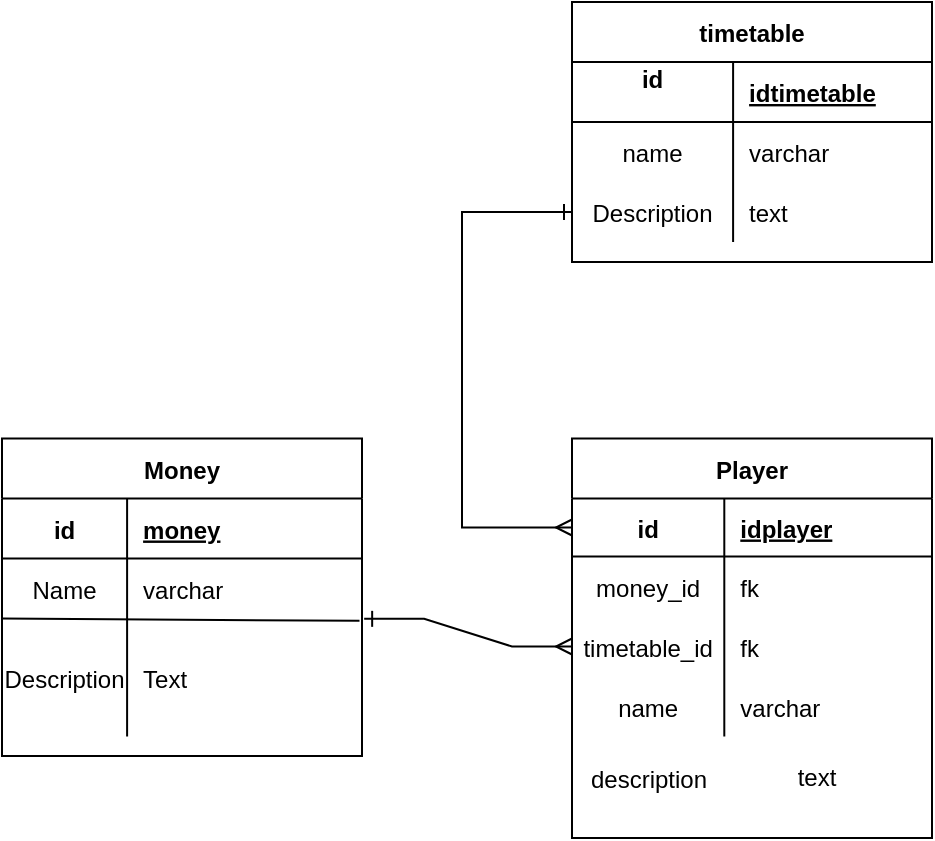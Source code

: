 <mxfile version="15.5.8" type="device"><diagram id="-oKt8M-A-XIeJBn6rVSu" name="Page-1"><mxGraphModel dx="1038" dy="596" grid="1" gridSize="10" guides="1" tooltips="1" connect="1" arrows="1" fold="1" page="1" pageScale="1" pageWidth="300000" pageHeight="300000" math="0" shadow="0"><root><mxCell id="0"/><mxCell id="1" parent="0"/><mxCell id="iiKmWWzBk5WKIRumK6L6-1" value="Money" style="shape=table;startSize=30;container=1;collapsible=1;childLayout=tableLayout;fixedRows=1;rowLines=0;fontStyle=1;align=center;resizeLast=1;fillColor=none;gradientColor=none;" vertex="1" parent="1"><mxGeometry x="130" y="348.25" width="180" height="158.75" as="geometry"><mxRectangle x="-83" y="305.25" width="65" height="30" as="alternateBounds"/></mxGeometry></mxCell><mxCell id="iiKmWWzBk5WKIRumK6L6-2" value="" style="shape=partialRectangle;collapsible=0;dropTarget=0;pointerEvents=0;fillColor=none;top=0;left=0;bottom=1;right=0;points=[[0,0.5],[1,0.5]];portConstraint=eastwest;" vertex="1" parent="iiKmWWzBk5WKIRumK6L6-1"><mxGeometry y="30" width="180" height="30" as="geometry"/></mxCell><mxCell id="iiKmWWzBk5WKIRumK6L6-3" value="id" style="shape=partialRectangle;connectable=0;fillColor=none;top=0;left=0;bottom=0;right=0;fontStyle=1;overflow=hidden;" vertex="1" parent="iiKmWWzBk5WKIRumK6L6-2"><mxGeometry width="62.55" height="30" as="geometry"><mxRectangle width="62.55" height="30" as="alternateBounds"/></mxGeometry></mxCell><mxCell id="iiKmWWzBk5WKIRumK6L6-4" value="money" style="shape=partialRectangle;connectable=0;fillColor=none;top=0;left=0;bottom=0;right=0;align=left;spacingLeft=6;fontStyle=5;overflow=hidden;" vertex="1" parent="iiKmWWzBk5WKIRumK6L6-2"><mxGeometry x="62.55" width="117.45" height="30" as="geometry"><mxRectangle width="117.45" height="30" as="alternateBounds"/></mxGeometry></mxCell><mxCell id="iiKmWWzBk5WKIRumK6L6-5" value="" style="shape=partialRectangle;collapsible=0;dropTarget=0;pointerEvents=0;fillColor=none;top=0;left=0;bottom=0;right=0;points=[[0,0.5],[1,0.5]];portConstraint=eastwest;" vertex="1" parent="iiKmWWzBk5WKIRumK6L6-1"><mxGeometry y="60" width="180" height="30" as="geometry"/></mxCell><mxCell id="iiKmWWzBk5WKIRumK6L6-6" value="Name" style="shape=partialRectangle;connectable=0;fillColor=none;top=0;left=0;bottom=0;right=0;editable=1;overflow=hidden;" vertex="1" parent="iiKmWWzBk5WKIRumK6L6-5"><mxGeometry width="62.55" height="30" as="geometry"><mxRectangle width="62.55" height="30" as="alternateBounds"/></mxGeometry></mxCell><mxCell id="iiKmWWzBk5WKIRumK6L6-7" value="varchar" style="shape=partialRectangle;connectable=0;fillColor=none;top=0;left=0;bottom=0;right=0;align=left;spacingLeft=6;overflow=hidden;" vertex="1" parent="iiKmWWzBk5WKIRumK6L6-5"><mxGeometry x="62.55" width="117.45" height="30" as="geometry"><mxRectangle width="117.45" height="30" as="alternateBounds"/></mxGeometry></mxCell><mxCell id="iiKmWWzBk5WKIRumK6L6-8" value="" style="shape=partialRectangle;collapsible=0;dropTarget=0;pointerEvents=0;fillColor=none;top=0;left=0;bottom=0;right=0;points=[[0,0.5],[1,0.5]];portConstraint=eastwest;" vertex="1" parent="iiKmWWzBk5WKIRumK6L6-1"><mxGeometry y="90" width="180" height="59" as="geometry"/></mxCell><mxCell id="iiKmWWzBk5WKIRumK6L6-9" value="Description" style="shape=partialRectangle;connectable=0;fillColor=none;top=0;left=0;bottom=0;right=0;editable=1;overflow=hidden;" vertex="1" parent="iiKmWWzBk5WKIRumK6L6-8"><mxGeometry width="62.55" height="59" as="geometry"><mxRectangle width="62.55" height="59" as="alternateBounds"/></mxGeometry></mxCell><mxCell id="iiKmWWzBk5WKIRumK6L6-10" value="Text" style="shape=partialRectangle;connectable=0;fillColor=none;top=0;left=0;bottom=0;right=0;align=left;spacingLeft=6;overflow=hidden;" vertex="1" parent="iiKmWWzBk5WKIRumK6L6-8"><mxGeometry x="62.55" width="117.45" height="59" as="geometry"><mxRectangle width="117.45" height="59" as="alternateBounds"/></mxGeometry></mxCell><mxCell id="iiKmWWzBk5WKIRumK6L6-11" value="" style="endArrow=none;html=1;rounded=0;entryX=0.993;entryY=0.02;entryDx=0;entryDy=0;entryPerimeter=0;" edge="1" parent="1" target="iiKmWWzBk5WKIRumK6L6-8"><mxGeometry relative="1" as="geometry"><mxPoint x="130" y="438.25" as="sourcePoint"/><mxPoint x="290" y="438.25" as="targetPoint"/></mxGeometry></mxCell><mxCell id="iiKmWWzBk5WKIRumK6L6-12" value="Player" style="shape=table;startSize=30;container=1;collapsible=1;childLayout=tableLayout;fixedRows=1;rowLines=0;fontStyle=1;align=center;resizeLast=1;fillColor=none;gradientColor=none;" vertex="1" parent="1"><mxGeometry x="415" y="348.25" width="180" height="199.75" as="geometry"><mxRectangle x="202" y="305.25" width="63" height="30" as="alternateBounds"/></mxGeometry></mxCell><mxCell id="iiKmWWzBk5WKIRumK6L6-13" value="" style="shape=partialRectangle;collapsible=0;dropTarget=0;pointerEvents=0;fillColor=none;top=0;left=0;bottom=1;right=0;points=[[0,0.5],[1,0.5]];portConstraint=eastwest;" vertex="1" parent="iiKmWWzBk5WKIRumK6L6-12"><mxGeometry y="30" width="180" height="29" as="geometry"/></mxCell><mxCell id="iiKmWWzBk5WKIRumK6L6-14" value="id" style="shape=partialRectangle;connectable=0;fillColor=none;top=0;left=0;bottom=0;right=0;fontStyle=1;overflow=hidden;" vertex="1" parent="iiKmWWzBk5WKIRumK6L6-13"><mxGeometry width="76.15" height="29" as="geometry"><mxRectangle width="76.15" height="29" as="alternateBounds"/></mxGeometry></mxCell><mxCell id="iiKmWWzBk5WKIRumK6L6-15" value="idplayer" style="shape=partialRectangle;connectable=0;fillColor=none;top=0;left=0;bottom=0;right=0;align=left;spacingLeft=6;fontStyle=5;overflow=hidden;" vertex="1" parent="iiKmWWzBk5WKIRumK6L6-13"><mxGeometry x="76.15" width="103.85" height="29" as="geometry"><mxRectangle width="103.85" height="29" as="alternateBounds"/></mxGeometry></mxCell><mxCell id="iiKmWWzBk5WKIRumK6L6-16" value="" style="shape=partialRectangle;collapsible=0;dropTarget=0;pointerEvents=0;fillColor=none;top=0;left=0;bottom=0;right=0;points=[[0,0.5],[1,0.5]];portConstraint=eastwest;" vertex="1" parent="iiKmWWzBk5WKIRumK6L6-12"><mxGeometry y="59" width="180" height="30" as="geometry"/></mxCell><mxCell id="iiKmWWzBk5WKIRumK6L6-17" value="money_id" style="shape=partialRectangle;connectable=0;fillColor=none;top=0;left=0;bottom=0;right=0;editable=1;overflow=hidden;" vertex="1" parent="iiKmWWzBk5WKIRumK6L6-16"><mxGeometry width="76.15" height="30" as="geometry"><mxRectangle width="76.15" height="30" as="alternateBounds"/></mxGeometry></mxCell><mxCell id="iiKmWWzBk5WKIRumK6L6-18" value="fk" style="shape=partialRectangle;connectable=0;fillColor=none;top=0;left=0;bottom=0;right=0;align=left;spacingLeft=6;overflow=hidden;" vertex="1" parent="iiKmWWzBk5WKIRumK6L6-16"><mxGeometry x="76.15" width="103.85" height="30" as="geometry"><mxRectangle width="103.85" height="30" as="alternateBounds"/></mxGeometry></mxCell><mxCell id="iiKmWWzBk5WKIRumK6L6-19" value="" style="shape=partialRectangle;collapsible=0;dropTarget=0;pointerEvents=0;fillColor=none;top=0;left=0;bottom=0;right=0;points=[[0,0.5],[1,0.5]];portConstraint=eastwest;" vertex="1" parent="iiKmWWzBk5WKIRumK6L6-12"><mxGeometry y="89" width="180" height="30" as="geometry"/></mxCell><mxCell id="iiKmWWzBk5WKIRumK6L6-20" value="timetable_id" style="shape=partialRectangle;connectable=0;fillColor=none;top=0;left=0;bottom=0;right=0;editable=1;overflow=hidden;" vertex="1" parent="iiKmWWzBk5WKIRumK6L6-19"><mxGeometry width="76.15" height="30" as="geometry"><mxRectangle width="76.15" height="30" as="alternateBounds"/></mxGeometry></mxCell><mxCell id="iiKmWWzBk5WKIRumK6L6-21" value="fk" style="shape=partialRectangle;connectable=0;fillColor=none;top=0;left=0;bottom=0;right=0;align=left;spacingLeft=6;overflow=hidden;" vertex="1" parent="iiKmWWzBk5WKIRumK6L6-19"><mxGeometry x="76.15" width="103.85" height="30" as="geometry"><mxRectangle width="103.85" height="30" as="alternateBounds"/></mxGeometry></mxCell><mxCell id="iiKmWWzBk5WKIRumK6L6-22" value="" style="shape=partialRectangle;collapsible=0;dropTarget=0;pointerEvents=0;fillColor=none;top=0;left=0;bottom=0;right=0;points=[[0,0.5],[1,0.5]];portConstraint=eastwest;" vertex="1" parent="iiKmWWzBk5WKIRumK6L6-12"><mxGeometry y="119" width="180" height="30" as="geometry"/></mxCell><mxCell id="iiKmWWzBk5WKIRumK6L6-23" value="name" style="shape=partialRectangle;connectable=0;fillColor=none;top=0;left=0;bottom=0;right=0;editable=1;overflow=hidden;" vertex="1" parent="iiKmWWzBk5WKIRumK6L6-22"><mxGeometry width="76.15" height="30" as="geometry"><mxRectangle width="76.15" height="30" as="alternateBounds"/></mxGeometry></mxCell><mxCell id="iiKmWWzBk5WKIRumK6L6-24" value="varchar" style="shape=partialRectangle;connectable=0;fillColor=none;top=0;left=0;bottom=0;right=0;align=left;spacingLeft=6;overflow=hidden;" vertex="1" parent="iiKmWWzBk5WKIRumK6L6-22"><mxGeometry x="76.15" width="103.85" height="30" as="geometry"><mxRectangle width="103.85" height="30" as="alternateBounds"/></mxGeometry></mxCell><mxCell id="iiKmWWzBk5WKIRumK6L6-25" value="" style="edgeStyle=entityRelationEdgeStyle;fontSize=12;html=1;endArrow=ERmany;endFill=0;rounded=0;exitX=1.006;exitY=0.003;exitDx=0;exitDy=0;exitPerimeter=0;entryX=0;entryY=0.5;entryDx=0;entryDy=0;startArrow=ERone;startFill=0;" edge="1" parent="1" source="iiKmWWzBk5WKIRumK6L6-8" target="iiKmWWzBk5WKIRumK6L6-19"><mxGeometry width="100" height="100" relative="1" as="geometry"><mxPoint x="274" y="652" as="sourcePoint"/><mxPoint x="416" y="438" as="targetPoint"/></mxGeometry></mxCell><mxCell id="iiKmWWzBk5WKIRumK6L6-26" value="timetable" style="shape=table;startSize=30;container=1;collapsible=1;childLayout=tableLayout;fixedRows=1;rowLines=0;fontStyle=1;align=center;resizeLast=1;fillColor=none;gradientColor=none;" vertex="1" parent="1"><mxGeometry x="415" y="130" width="180" height="130" as="geometry"/></mxCell><mxCell id="iiKmWWzBk5WKIRumK6L6-27" value="" style="shape=partialRectangle;collapsible=0;dropTarget=0;pointerEvents=0;fillColor=none;top=0;left=0;bottom=1;right=0;points=[[0,0.5],[1,0.5]];portConstraint=eastwest;" vertex="1" parent="iiKmWWzBk5WKIRumK6L6-26"><mxGeometry y="30" width="180" height="30" as="geometry"/></mxCell><mxCell id="iiKmWWzBk5WKIRumK6L6-28" value="id&#10;" style="shape=partialRectangle;connectable=0;fillColor=none;top=0;left=0;bottom=0;right=0;fontStyle=1;overflow=hidden;" vertex="1" parent="iiKmWWzBk5WKIRumK6L6-27"><mxGeometry width="80.55" height="30" as="geometry"><mxRectangle width="80.55" height="30" as="alternateBounds"/></mxGeometry></mxCell><mxCell id="iiKmWWzBk5WKIRumK6L6-29" value="idtimetable" style="shape=partialRectangle;connectable=0;fillColor=none;top=0;left=0;bottom=0;right=0;align=left;spacingLeft=6;fontStyle=5;overflow=hidden;" vertex="1" parent="iiKmWWzBk5WKIRumK6L6-27"><mxGeometry x="80.55" width="99.45" height="30" as="geometry"><mxRectangle width="99.45" height="30" as="alternateBounds"/></mxGeometry></mxCell><mxCell id="iiKmWWzBk5WKIRumK6L6-30" value="" style="shape=partialRectangle;collapsible=0;dropTarget=0;pointerEvents=0;fillColor=none;top=0;left=0;bottom=0;right=0;points=[[0,0.5],[1,0.5]];portConstraint=eastwest;" vertex="1" parent="iiKmWWzBk5WKIRumK6L6-26"><mxGeometry y="60" width="180" height="30" as="geometry"/></mxCell><mxCell id="iiKmWWzBk5WKIRumK6L6-31" value="name" style="shape=partialRectangle;connectable=0;fillColor=none;top=0;left=0;bottom=0;right=0;editable=1;overflow=hidden;" vertex="1" parent="iiKmWWzBk5WKIRumK6L6-30"><mxGeometry width="80.55" height="30" as="geometry"><mxRectangle width="80.55" height="30" as="alternateBounds"/></mxGeometry></mxCell><mxCell id="iiKmWWzBk5WKIRumK6L6-32" value="varchar" style="shape=partialRectangle;connectable=0;fillColor=none;top=0;left=0;bottom=0;right=0;align=left;spacingLeft=6;overflow=hidden;" vertex="1" parent="iiKmWWzBk5WKIRumK6L6-30"><mxGeometry x="80.55" width="99.45" height="30" as="geometry"><mxRectangle width="99.45" height="30" as="alternateBounds"/></mxGeometry></mxCell><mxCell id="iiKmWWzBk5WKIRumK6L6-33" value="" style="shape=partialRectangle;collapsible=0;dropTarget=0;pointerEvents=0;fillColor=none;top=0;left=0;bottom=0;right=0;points=[[0,0.5],[1,0.5]];portConstraint=eastwest;" vertex="1" parent="iiKmWWzBk5WKIRumK6L6-26"><mxGeometry y="90" width="180" height="30" as="geometry"/></mxCell><mxCell id="iiKmWWzBk5WKIRumK6L6-34" value="Description" style="shape=partialRectangle;connectable=0;fillColor=none;top=0;left=0;bottom=0;right=0;editable=1;overflow=hidden;" vertex="1" parent="iiKmWWzBk5WKIRumK6L6-33"><mxGeometry width="80.55" height="30" as="geometry"><mxRectangle width="80.55" height="30" as="alternateBounds"/></mxGeometry></mxCell><mxCell id="iiKmWWzBk5WKIRumK6L6-35" value="text" style="shape=partialRectangle;connectable=0;fillColor=none;top=0;left=0;bottom=0;right=0;align=left;spacingLeft=6;overflow=hidden;" vertex="1" parent="iiKmWWzBk5WKIRumK6L6-33"><mxGeometry x="80.55" width="99.45" height="30" as="geometry"><mxRectangle width="99.45" height="30" as="alternateBounds"/></mxGeometry></mxCell><mxCell id="iiKmWWzBk5WKIRumK6L6-36" value="" style="edgeStyle=elbowEdgeStyle;fontSize=12;html=1;endArrow=ERmany;endFill=0;rounded=0;exitX=0;exitY=0.5;exitDx=0;exitDy=0;entryX=0;entryY=0.5;entryDx=0;entryDy=0;startArrow=ERone;startFill=0;" edge="1" parent="1" source="iiKmWWzBk5WKIRumK6L6-33" target="iiKmWWzBk5WKIRumK6L6-13"><mxGeometry width="100" height="100" relative="1" as="geometry"><mxPoint x="334" y="351" as="sourcePoint"/><mxPoint x="365" y="298" as="targetPoint"/><Array as="points"><mxPoint x="360" y="314"/></Array></mxGeometry></mxCell><mxCell id="iiKmWWzBk5WKIRumK6L6-37" value="description" style="text;html=1;align=center;verticalAlign=middle;resizable=0;points=[];autosize=1;strokeColor=none;fillColor=none;" vertex="1" parent="1"><mxGeometry x="419" y="510" width="68" height="18" as="geometry"/></mxCell><mxCell id="iiKmWWzBk5WKIRumK6L6-38" value="text" style="text;html=1;align=center;verticalAlign=middle;resizable=0;points=[];autosize=1;strokeColor=none;fillColor=none;" vertex="1" parent="1"><mxGeometry x="522" y="509" width="29" height="18" as="geometry"/></mxCell></root></mxGraphModel></diagram></mxfile>